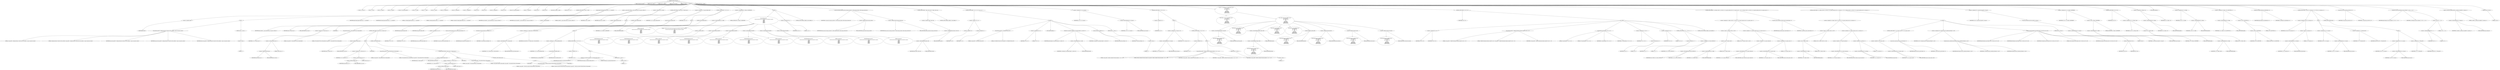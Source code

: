 digraph hostapd_notif_assoc {  
"1000122" [label = "(METHOD,hostapd_notif_assoc)" ]
"1000123" [label = "(PARAM,hostapd_data *hapd)" ]
"1000124" [label = "(PARAM,const u8 *addr)" ]
"1000125" [label = "(PARAM,const u8 *req_ies)" ]
"1000126" [label = "(PARAM,size_t req_ies_len)" ]
"1000127" [label = "(PARAM,int reassoc)" ]
"1000128" [label = "(BLOCK,,)" ]
"1000129" [label = "(LOCAL,v10: const u8 *)" ]
"1000130" [label = "(LOCAL,v11: size_t)" ]
"1000131" [label = "(LOCAL,v13: sta_info *)" ]
"1000132" [label = "(LOCAL,v14: sta_info *)" ]
"1000133" [label = "(LOCAL,v15: wpa_state_machine *)" ]
"1000134" [label = "(LOCAL,v16: __int64)" ]
"1000135" [label = "(LOCAL,v17: __int64)" ]
"1000136" [label = "(LOCAL,v18: __int64)" ]
"1000137" [label = "(LOCAL,v19: unsigned int)" ]
"1000138" [label = "(LOCAL,v20: unsigned int)" ]
"1000139" [label = "(LOCAL,v21: unsigned int)" ]
"1000140" [label = "(LOCAL,v22: int)" ]
"1000141" [label = "(LOCAL,v23: int)" ]
"1000142" [label = "(LOCAL,v24: unsigned int)" ]
"1000143" [label = "(LOCAL,v25: u32)" ]
"1000144" [label = "(LOCAL,v26: wpa_state_machine *)" ]
"1000145" [label = "(LOCAL,v27: wpa_event)" ]
"1000146" [label = "(LOCAL,v28: u8 *)" ]
"1000147" [label = "(LOCAL,v29: int)" ]
"1000148" [label = "(LOCAL,elems: ieee802_11_elems)" ]
"1000149" [label = "(LOCAL,eid: u8 [ 1112 ])" ]
"1000150" [label = "(CONTROL_STRUCTURE,if ( !addr ),if ( !addr ))" ]
"1000151" [label = "(<operator>.logicalNot,!addr)" ]
"1000152" [label = "(IDENTIFIER,addr,!addr)" ]
"1000153" [label = "(BLOCK,,)" ]
"1000154" [label = "(wpa_printf,wpa_printf(2, \"hostapd_notif_assoc: Skip event with no address\", req_ies, req_ies_len, reassoc))" ]
"1000155" [label = "(LITERAL,2,wpa_printf(2, \"hostapd_notif_assoc: Skip event with no address\", req_ies, req_ies_len, reassoc))" ]
"1000156" [label = "(LITERAL,\"hostapd_notif_assoc: Skip event with no address\",wpa_printf(2, \"hostapd_notif_assoc: Skip event with no address\", req_ies, req_ies_len, reassoc))" ]
"1000157" [label = "(IDENTIFIER,req_ies,wpa_printf(2, \"hostapd_notif_assoc: Skip event with no address\", req_ies, req_ies_len, reassoc))" ]
"1000158" [label = "(IDENTIFIER,req_ies_len,wpa_printf(2, \"hostapd_notif_assoc: Skip event with no address\", req_ies, req_ies_len, reassoc))" ]
"1000159" [label = "(IDENTIFIER,reassoc,wpa_printf(2, \"hostapd_notif_assoc: Skip event with no address\", req_ies, req_ies_len, reassoc))" ]
"1000160" [label = "(RETURN,return -1;,return -1;)" ]
"1000161" [label = "(<operator>.minus,-1)" ]
"1000162" [label = "(LITERAL,1,-1)" ]
"1000163" [label = "(hostapd_logger,hostapd_logger(hapd, addr, 1u, 2, \"associated\"))" ]
"1000164" [label = "(IDENTIFIER,hapd,hostapd_logger(hapd, addr, 1u, 2, \"associated\"))" ]
"1000165" [label = "(IDENTIFIER,addr,hostapd_logger(hapd, addr, 1u, 2, \"associated\"))" ]
"1000166" [label = "(LITERAL,1u,hostapd_logger(hapd, addr, 1u, 2, \"associated\"))" ]
"1000167" [label = "(LITERAL,2,hostapd_logger(hapd, addr, 1u, 2, \"associated\"))" ]
"1000168" [label = "(LITERAL,\"associated\",hostapd_logger(hapd, addr, 1u, 2, \"associated\"))" ]
"1000169" [label = "(ieee802_11_parse_elems,ieee802_11_parse_elems(req_ies, req_ies_len, &elems, 0))" ]
"1000170" [label = "(IDENTIFIER,req_ies,ieee802_11_parse_elems(req_ies, req_ies_len, &elems, 0))" ]
"1000171" [label = "(IDENTIFIER,req_ies_len,ieee802_11_parse_elems(req_ies, req_ies_len, &elems, 0))" ]
"1000172" [label = "(<operator>.addressOf,&elems)" ]
"1000173" [label = "(IDENTIFIER,elems,ieee802_11_parse_elems(req_ies, req_ies_len, &elems, 0))" ]
"1000174" [label = "(LITERAL,0,ieee802_11_parse_elems(req_ies, req_ies_len, &elems, 0))" ]
"1000175" [label = "(<operator>.assignment,v29 = reassoc)" ]
"1000176" [label = "(IDENTIFIER,v29,v29 = reassoc)" ]
"1000177" [label = "(IDENTIFIER,reassoc,v29 = reassoc)" ]
"1000178" [label = "(CONTROL_STRUCTURE,if ( elems.wps_ie ),if ( elems.wps_ie ))" ]
"1000179" [label = "(<operator>.fieldAccess,elems.wps_ie)" ]
"1000180" [label = "(IDENTIFIER,elems,if ( elems.wps_ie ))" ]
"1000181" [label = "(FIELD_IDENTIFIER,wps_ie,wps_ie)" ]
"1000182" [label = "(BLOCK,,)" ]
"1000183" [label = "(<operator>.assignment,v10 = elems.wps_ie - 2)" ]
"1000184" [label = "(IDENTIFIER,v10,v10 = elems.wps_ie - 2)" ]
"1000185" [label = "(<operator>.subtraction,elems.wps_ie - 2)" ]
"1000186" [label = "(<operator>.fieldAccess,elems.wps_ie)" ]
"1000187" [label = "(IDENTIFIER,elems,elems.wps_ie - 2)" ]
"1000188" [label = "(FIELD_IDENTIFIER,wps_ie,wps_ie)" ]
"1000189" [label = "(LITERAL,2,elems.wps_ie - 2)" ]
"1000190" [label = "(IDENTIFIER,L,)" ]
"1000191" [label = "(wpa_printf,wpa_printf(2, \"STA included WPS IE in (Re)AssocReq\"))" ]
"1000192" [label = "(LITERAL,2,wpa_printf(2, \"STA included WPS IE in (Re)AssocReq\"))" ]
"1000193" [label = "(LITERAL,\"STA included WPS IE in (Re)AssocReq\",wpa_printf(2, \"STA included WPS IE in (Re)AssocReq\"))" ]
"1000194" [label = "(CONTROL_STRUCTURE,else,else)" ]
"1000195" [label = "(CONTROL_STRUCTURE,if ( elems.rsn_ie ),if ( elems.rsn_ie ))" ]
"1000196" [label = "(<operator>.fieldAccess,elems.rsn_ie)" ]
"1000197" [label = "(IDENTIFIER,elems,if ( elems.rsn_ie ))" ]
"1000198" [label = "(FIELD_IDENTIFIER,rsn_ie,rsn_ie)" ]
"1000199" [label = "(BLOCK,,)" ]
"1000200" [label = "(<operator>.assignment,v10 = elems.rsn_ie - 2)" ]
"1000201" [label = "(IDENTIFIER,v10,v10 = elems.rsn_ie - 2)" ]
"1000202" [label = "(<operator>.subtraction,elems.rsn_ie - 2)" ]
"1000203" [label = "(<operator>.fieldAccess,elems.rsn_ie)" ]
"1000204" [label = "(IDENTIFIER,elems,elems.rsn_ie - 2)" ]
"1000205" [label = "(FIELD_IDENTIFIER,rsn_ie,rsn_ie)" ]
"1000206" [label = "(LITERAL,2,elems.rsn_ie - 2)" ]
"1000207" [label = "(IDENTIFIER,L,)" ]
"1000208" [label = "(wpa_printf,wpa_printf(2, \"STA included RSN IE in (Re)AssocReq\"))" ]
"1000209" [label = "(LITERAL,2,wpa_printf(2, \"STA included RSN IE in (Re)AssocReq\"))" ]
"1000210" [label = "(LITERAL,\"STA included RSN IE in (Re)AssocReq\",wpa_printf(2, \"STA included RSN IE in (Re)AssocReq\"))" ]
"1000211" [label = "(CONTROL_STRUCTURE,else,else)" ]
"1000212" [label = "(CONTROL_STRUCTURE,if ( elems.wpa_ie ),if ( elems.wpa_ie ))" ]
"1000213" [label = "(<operator>.fieldAccess,elems.wpa_ie)" ]
"1000214" [label = "(IDENTIFIER,elems,if ( elems.wpa_ie ))" ]
"1000215" [label = "(FIELD_IDENTIFIER,wpa_ie,wpa_ie)" ]
"1000216" [label = "(BLOCK,,)" ]
"1000217" [label = "(<operator>.assignment,v10 = elems.wpa_ie - 2)" ]
"1000218" [label = "(IDENTIFIER,v10,v10 = elems.wpa_ie - 2)" ]
"1000219" [label = "(<operator>.subtraction,elems.wpa_ie - 2)" ]
"1000220" [label = "(<operator>.fieldAccess,elems.wpa_ie)" ]
"1000221" [label = "(IDENTIFIER,elems,elems.wpa_ie - 2)" ]
"1000222" [label = "(FIELD_IDENTIFIER,wpa_ie,wpa_ie)" ]
"1000223" [label = "(LITERAL,2,elems.wpa_ie - 2)" ]
"1000224" [label = "(IDENTIFIER,L,)" ]
"1000225" [label = "(wpa_printf,wpa_printf(2, \"STA included WPA IE in (Re)AssocReq\"))" ]
"1000226" [label = "(LITERAL,2,wpa_printf(2, \"STA included WPA IE in (Re)AssocReq\"))" ]
"1000227" [label = "(LITERAL,\"STA included WPA IE in (Re)AssocReq\",wpa_printf(2, \"STA included WPA IE in (Re)AssocReq\"))" ]
"1000228" [label = "(CONTROL_STRUCTURE,else,else)" ]
"1000229" [label = "(BLOCK,,)" ]
"1000230" [label = "(IDENTIFIER,L,)" ]
"1000231" [label = "(wpa_printf,wpa_printf(2, \"STA did not include WPS/RSN/WPA IE in (Re)AssocReq\"))" ]
"1000232" [label = "(LITERAL,2,wpa_printf(2, \"STA did not include WPS/RSN/WPA IE in (Re)AssocReq\"))" ]
"1000233" [label = "(LITERAL,\"STA did not include WPS/RSN/WPA IE in (Re)AssocReq\",wpa_printf(2, \"STA did not include WPS/RSN/WPA IE in (Re)AssocReq\"))" ]
"1000234" [label = "(IDENTIFIER,L,)" ]
"1000235" [label = "(<operator>.assignment,v13 = ap_get_sta(hapd, addr))" ]
"1000236" [label = "(IDENTIFIER,v13,v13 = ap_get_sta(hapd, addr))" ]
"1000237" [label = "(ap_get_sta,ap_get_sta(hapd, addr))" ]
"1000238" [label = "(IDENTIFIER,hapd,ap_get_sta(hapd, addr))" ]
"1000239" [label = "(IDENTIFIER,addr,ap_get_sta(hapd, addr))" ]
"1000240" [label = "(CONTROL_STRUCTURE,if ( v13 ),if ( v13 ))" ]
"1000241" [label = "(IDENTIFIER,v13,if ( v13 ))" ]
"1000242" [label = "(BLOCK,,)" ]
"1000243" [label = "(<operator>.assignment,v14 = v13)" ]
"1000244" [label = "(IDENTIFIER,v14,v14 = v13)" ]
"1000245" [label = "(IDENTIFIER,v13,v14 = v13)" ]
"1000246" [label = "(ap_sta_no_session_timeout,ap_sta_no_session_timeout(hapd, v13))" ]
"1000247" [label = "(IDENTIFIER,hapd,ap_sta_no_session_timeout(hapd, v13))" ]
"1000248" [label = "(IDENTIFIER,v13,ap_sta_no_session_timeout(hapd, v13))" ]
"1000249" [label = "(accounting_sta_stop,accounting_sta_stop(hapd, v14))" ]
"1000250" [label = "(IDENTIFIER,hapd,accounting_sta_stop(hapd, v14))" ]
"1000251" [label = "(IDENTIFIER,v14,accounting_sta_stop(hapd, v14))" ]
"1000252" [label = "(<operator>.assignment,v14->timeout_next = STA_NULLFUNC)" ]
"1000253" [label = "(<operator>.indirectFieldAccess,v14->timeout_next)" ]
"1000254" [label = "(IDENTIFIER,v14,v14->timeout_next = STA_NULLFUNC)" ]
"1000255" [label = "(FIELD_IDENTIFIER,timeout_next,timeout_next)" ]
"1000256" [label = "(IDENTIFIER,STA_NULLFUNC,v14->timeout_next = STA_NULLFUNC)" ]
"1000257" [label = "(CONTROL_STRUCTURE,else,else)" ]
"1000258" [label = "(BLOCK,,)" ]
"1000259" [label = "(<operator>.assignment,v14 = ap_sta_add(hapd, addr))" ]
"1000260" [label = "(IDENTIFIER,v14,v14 = ap_sta_add(hapd, addr))" ]
"1000261" [label = "(ap_sta_add,ap_sta_add(hapd, addr))" ]
"1000262" [label = "(IDENTIFIER,hapd,ap_sta_add(hapd, addr))" ]
"1000263" [label = "(IDENTIFIER,addr,ap_sta_add(hapd, addr))" ]
"1000264" [label = "(CONTROL_STRUCTURE,if ( !v14 ),if ( !v14 ))" ]
"1000265" [label = "(<operator>.logicalNot,!v14)" ]
"1000266" [label = "(IDENTIFIER,v14,!v14)" ]
"1000267" [label = "(BLOCK,,)" ]
"1000268" [label = "(hostapd_drv_sta_disassoc,hostapd_drv_sta_disassoc(hapd, addr, 5))" ]
"1000269" [label = "(IDENTIFIER,hapd,hostapd_drv_sta_disassoc(hapd, addr, 5))" ]
"1000270" [label = "(IDENTIFIER,addr,hostapd_drv_sta_disassoc(hapd, addr, 5))" ]
"1000271" [label = "(LITERAL,5,hostapd_drv_sta_disassoc(hapd, addr, 5))" ]
"1000272" [label = "(RETURN,return -1;,return -1;)" ]
"1000273" [label = "(<operator>.minus,-1)" ]
"1000274" [label = "(LITERAL,1,-1)" ]
"1000275" [label = "(<operators>.assignmentAnd,v14->flags &= 0xFFFECFFF)" ]
"1000276" [label = "(<operator>.indirectFieldAccess,v14->flags)" ]
"1000277" [label = "(IDENTIFIER,v14,v14->flags &= 0xFFFECFFF)" ]
"1000278" [label = "(FIELD_IDENTIFIER,flags,flags)" ]
"1000279" [label = "(LITERAL,0xFFFECFFF,v14->flags &= 0xFFFECFFF)" ]
"1000280" [label = "(BLOCK,,)" ]
"1000281" [label = "(wpa_printf,wpa_printf(\n      3,\n      \"STA %02x:%02x:%02x:%02x:%02x:%02x not allowed to connect\",\n      *addr,\n      addr[1],\n      addr[2],\n      addr[3],\n      addr[4],\n      addr[5]))" ]
"1000282" [label = "(LITERAL,3,wpa_printf(\n      3,\n      \"STA %02x:%02x:%02x:%02x:%02x:%02x not allowed to connect\",\n      *addr,\n      addr[1],\n      addr[2],\n      addr[3],\n      addr[4],\n      addr[5]))" ]
"1000283" [label = "(LITERAL,\"STA %02x:%02x:%02x:%02x:%02x:%02x not allowed to connect\",wpa_printf(\n      3,\n      \"STA %02x:%02x:%02x:%02x:%02x:%02x not allowed to connect\",\n      *addr,\n      addr[1],\n      addr[2],\n      addr[3],\n      addr[4],\n      addr[5]))" ]
"1000284" [label = "(<operator>.indirection,*addr)" ]
"1000285" [label = "(IDENTIFIER,addr,wpa_printf(\n      3,\n      \"STA %02x:%02x:%02x:%02x:%02x:%02x not allowed to connect\",\n      *addr,\n      addr[1],\n      addr[2],\n      addr[3],\n      addr[4],\n      addr[5]))" ]
"1000286" [label = "(<operator>.indirectIndexAccess,addr[1])" ]
"1000287" [label = "(IDENTIFIER,addr,wpa_printf(\n      3,\n      \"STA %02x:%02x:%02x:%02x:%02x:%02x not allowed to connect\",\n      *addr,\n      addr[1],\n      addr[2],\n      addr[3],\n      addr[4],\n      addr[5]))" ]
"1000288" [label = "(LITERAL,1,wpa_printf(\n      3,\n      \"STA %02x:%02x:%02x:%02x:%02x:%02x not allowed to connect\",\n      *addr,\n      addr[1],\n      addr[2],\n      addr[3],\n      addr[4],\n      addr[5]))" ]
"1000289" [label = "(<operator>.indirectIndexAccess,addr[2])" ]
"1000290" [label = "(IDENTIFIER,addr,wpa_printf(\n      3,\n      \"STA %02x:%02x:%02x:%02x:%02x:%02x not allowed to connect\",\n      *addr,\n      addr[1],\n      addr[2],\n      addr[3],\n      addr[4],\n      addr[5]))" ]
"1000291" [label = "(LITERAL,2,wpa_printf(\n      3,\n      \"STA %02x:%02x:%02x:%02x:%02x:%02x not allowed to connect\",\n      *addr,\n      addr[1],\n      addr[2],\n      addr[3],\n      addr[4],\n      addr[5]))" ]
"1000292" [label = "(<operator>.indirectIndexAccess,addr[3])" ]
"1000293" [label = "(IDENTIFIER,addr,wpa_printf(\n      3,\n      \"STA %02x:%02x:%02x:%02x:%02x:%02x not allowed to connect\",\n      *addr,\n      addr[1],\n      addr[2],\n      addr[3],\n      addr[4],\n      addr[5]))" ]
"1000294" [label = "(LITERAL,3,wpa_printf(\n      3,\n      \"STA %02x:%02x:%02x:%02x:%02x:%02x not allowed to connect\",\n      *addr,\n      addr[1],\n      addr[2],\n      addr[3],\n      addr[4],\n      addr[5]))" ]
"1000295" [label = "(<operator>.indirectIndexAccess,addr[4])" ]
"1000296" [label = "(IDENTIFIER,addr,wpa_printf(\n      3,\n      \"STA %02x:%02x:%02x:%02x:%02x:%02x not allowed to connect\",\n      *addr,\n      addr[1],\n      addr[2],\n      addr[3],\n      addr[4],\n      addr[5]))" ]
"1000297" [label = "(LITERAL,4,wpa_printf(\n      3,\n      \"STA %02x:%02x:%02x:%02x:%02x:%02x not allowed to connect\",\n      *addr,\n      addr[1],\n      addr[2],\n      addr[3],\n      addr[4],\n      addr[5]))" ]
"1000298" [label = "(<operator>.indirectIndexAccess,addr[5])" ]
"1000299" [label = "(IDENTIFIER,addr,wpa_printf(\n      3,\n      \"STA %02x:%02x:%02x:%02x:%02x:%02x not allowed to connect\",\n      *addr,\n      addr[1],\n      addr[2],\n      addr[3],\n      addr[4],\n      addr[5]))" ]
"1000300" [label = "(LITERAL,5,wpa_printf(\n      3,\n      \"STA %02x:%02x:%02x:%02x:%02x:%02x not allowed to connect\",\n      *addr,\n      addr[1],\n      addr[2],\n      addr[3],\n      addr[4],\n      addr[5]))" ]
"1000301" [label = "(<operator>.assignment,v22 = 1)" ]
"1000302" [label = "(IDENTIFIER,v22,v22 = 1)" ]
"1000303" [label = "(LITERAL,1,v22 = 1)" ]
"1000304" [label = "(CONTROL_STRUCTURE,goto LABEL_25;,goto LABEL_25;)" ]
"1000305" [label = "(ap_copy_sta_supp_op_classes,ap_copy_sta_supp_op_classes(v14, elems.supp_op_classes, elems.supp_op_classes_len))" ]
"1000306" [label = "(IDENTIFIER,v14,ap_copy_sta_supp_op_classes(v14, elems.supp_op_classes, elems.supp_op_classes_len))" ]
"1000307" [label = "(<operator>.fieldAccess,elems.supp_op_classes)" ]
"1000308" [label = "(IDENTIFIER,elems,ap_copy_sta_supp_op_classes(v14, elems.supp_op_classes, elems.supp_op_classes_len))" ]
"1000309" [label = "(FIELD_IDENTIFIER,supp_op_classes,supp_op_classes)" ]
"1000310" [label = "(<operator>.fieldAccess,elems.supp_op_classes_len)" ]
"1000311" [label = "(IDENTIFIER,elems,ap_copy_sta_supp_op_classes(v14, elems.supp_op_classes, elems.supp_op_classes_len))" ]
"1000312" [label = "(FIELD_IDENTIFIER,supp_op_classes_len,supp_op_classes_len)" ]
"1000313" [label = "(CONTROL_STRUCTURE,if ( !hapd->conf->wpa ),if ( !hapd->conf->wpa ))" ]
"1000314" [label = "(<operator>.logicalNot,!hapd->conf->wpa)" ]
"1000315" [label = "(<operator>.indirectFieldAccess,hapd->conf->wpa)" ]
"1000316" [label = "(<operator>.indirectFieldAccess,hapd->conf)" ]
"1000317" [label = "(IDENTIFIER,hapd,!hapd->conf->wpa)" ]
"1000318" [label = "(FIELD_IDENTIFIER,conf,conf)" ]
"1000319" [label = "(FIELD_IDENTIFIER,wpa,wpa)" ]
"1000320" [label = "(CONTROL_STRUCTURE,goto LABEL_37;,goto LABEL_37;)" ]
"1000321" [label = "(CONTROL_STRUCTURE,if ( !v10 || !v11 ),if ( !v10 || !v11 ))" ]
"1000322" [label = "(<operator>.logicalOr,!v10 || !v11)" ]
"1000323" [label = "(<operator>.logicalNot,!v10)" ]
"1000324" [label = "(IDENTIFIER,v10,!v10)" ]
"1000325" [label = "(<operator>.logicalNot,!v11)" ]
"1000326" [label = "(IDENTIFIER,v11,!v11)" ]
"1000327" [label = "(BLOCK,,)" ]
"1000328" [label = "(wpa_printf,wpa_printf(2, \"No WPA/RSN IE from STA\"))" ]
"1000329" [label = "(LITERAL,2,wpa_printf(2, \"No WPA/RSN IE from STA\"))" ]
"1000330" [label = "(LITERAL,\"No WPA/RSN IE from STA\",wpa_printf(2, \"No WPA/RSN IE from STA\"))" ]
"1000331" [label = "(<operator>.assignment,v22 = 13)" ]
"1000332" [label = "(IDENTIFIER,v22,v22 = 13)" ]
"1000333" [label = "(LITERAL,13,v22 = 13)" ]
"1000334" [label = "(JUMP_TARGET,LABEL_25)" ]
"1000335" [label = "(hostapd_drv_sta_disassoc,hostapd_drv_sta_disassoc(hapd, v14->addr, v22))" ]
"1000336" [label = "(IDENTIFIER,hapd,hostapd_drv_sta_disassoc(hapd, v14->addr, v22))" ]
"1000337" [label = "(<operator>.indirectFieldAccess,v14->addr)" ]
"1000338" [label = "(IDENTIFIER,v14,hostapd_drv_sta_disassoc(hapd, v14->addr, v22))" ]
"1000339" [label = "(FIELD_IDENTIFIER,addr,addr)" ]
"1000340" [label = "(IDENTIFIER,v22,hostapd_drv_sta_disassoc(hapd, v14->addr, v22))" ]
"1000341" [label = "(ap_free_sta,ap_free_sta(hapd, v14))" ]
"1000342" [label = "(IDENTIFIER,hapd,ap_free_sta(hapd, v14))" ]
"1000343" [label = "(IDENTIFIER,v14,ap_free_sta(hapd, v14))" ]
"1000344" [label = "(RETURN,return -1;,return -1;)" ]
"1000345" [label = "(<operator>.minus,-1)" ]
"1000346" [label = "(LITERAL,1,-1)" ]
"1000347" [label = "(<operator>.assignment,v15 = v14->wpa_sm)" ]
"1000348" [label = "(IDENTIFIER,v15,v15 = v14->wpa_sm)" ]
"1000349" [label = "(<operator>.indirectFieldAccess,v14->wpa_sm)" ]
"1000350" [label = "(IDENTIFIER,v14,v15 = v14->wpa_sm)" ]
"1000351" [label = "(FIELD_IDENTIFIER,wpa_sm,wpa_sm)" ]
"1000352" [label = "(CONTROL_STRUCTURE,if ( !v15 ),if ( !v15 ))" ]
"1000353" [label = "(<operator>.logicalNot,!v15)" ]
"1000354" [label = "(IDENTIFIER,v15,!v15)" ]
"1000355" [label = "(BLOCK,,)" ]
"1000356" [label = "(<operator>.assignment,v14->wpa_sm = v15)" ]
"1000357" [label = "(<operator>.indirectFieldAccess,v14->wpa_sm)" ]
"1000358" [label = "(IDENTIFIER,v14,v14->wpa_sm = v15)" ]
"1000359" [label = "(FIELD_IDENTIFIER,wpa_sm,wpa_sm)" ]
"1000360" [label = "(IDENTIFIER,v15,v14->wpa_sm = v15)" ]
"1000361" [label = "(CONTROL_STRUCTURE,if ( !v15 ),if ( !v15 ))" ]
"1000362" [label = "(<operator>.logicalNot,!v15)" ]
"1000363" [label = "(IDENTIFIER,v15,!v15)" ]
"1000364" [label = "(BLOCK,,)" ]
"1000365" [label = "(wpa_printf,wpa_printf(5, \"Failed to initialize WPA state machine\", v16, v17, v18))" ]
"1000366" [label = "(LITERAL,5,wpa_printf(5, \"Failed to initialize WPA state machine\", v16, v17, v18))" ]
"1000367" [label = "(LITERAL,\"Failed to initialize WPA state machine\",wpa_printf(5, \"Failed to initialize WPA state machine\", v16, v17, v18))" ]
"1000368" [label = "(IDENTIFIER,v16,wpa_printf(5, \"Failed to initialize WPA state machine\", v16, v17, v18))" ]
"1000369" [label = "(IDENTIFIER,v17,wpa_printf(5, \"Failed to initialize WPA state machine\", v16, v17, v18))" ]
"1000370" [label = "(IDENTIFIER,v18,wpa_printf(5, \"Failed to initialize WPA state machine\", v16, v17, v18))" ]
"1000371" [label = "(RETURN,return -1;,return -1;)" ]
"1000372" [label = "(<operator>.minus,-1)" ]
"1000373" [label = "(LITERAL,1,-1)" ]
"1000374" [label = "(<operator>.assignment,v19 = wpa_validate_wpa_ie(\n          hapd->wpa_auth,\n          v15,\n          hapd->iface->freq,\n          v10,\n          v11,\n          elems.mdie,\n          elems.mdie_len,\n          elems.owe_dh,\n          elems.owe_dh_len))" ]
"1000375" [label = "(IDENTIFIER,v19,v19 = wpa_validate_wpa_ie(\n          hapd->wpa_auth,\n          v15,\n          hapd->iface->freq,\n          v10,\n          v11,\n          elems.mdie,\n          elems.mdie_len,\n          elems.owe_dh,\n          elems.owe_dh_len))" ]
"1000376" [label = "(wpa_validate_wpa_ie,wpa_validate_wpa_ie(\n          hapd->wpa_auth,\n          v15,\n          hapd->iface->freq,\n          v10,\n          v11,\n          elems.mdie,\n          elems.mdie_len,\n          elems.owe_dh,\n          elems.owe_dh_len))" ]
"1000377" [label = "(<operator>.indirectFieldAccess,hapd->wpa_auth)" ]
"1000378" [label = "(IDENTIFIER,hapd,wpa_validate_wpa_ie(\n          hapd->wpa_auth,\n          v15,\n          hapd->iface->freq,\n          v10,\n          v11,\n          elems.mdie,\n          elems.mdie_len,\n          elems.owe_dh,\n          elems.owe_dh_len))" ]
"1000379" [label = "(FIELD_IDENTIFIER,wpa_auth,wpa_auth)" ]
"1000380" [label = "(IDENTIFIER,v15,wpa_validate_wpa_ie(\n          hapd->wpa_auth,\n          v15,\n          hapd->iface->freq,\n          v10,\n          v11,\n          elems.mdie,\n          elems.mdie_len,\n          elems.owe_dh,\n          elems.owe_dh_len))" ]
"1000381" [label = "(<operator>.indirectFieldAccess,hapd->iface->freq)" ]
"1000382" [label = "(<operator>.indirectFieldAccess,hapd->iface)" ]
"1000383" [label = "(IDENTIFIER,hapd,wpa_validate_wpa_ie(\n          hapd->wpa_auth,\n          v15,\n          hapd->iface->freq,\n          v10,\n          v11,\n          elems.mdie,\n          elems.mdie_len,\n          elems.owe_dh,\n          elems.owe_dh_len))" ]
"1000384" [label = "(FIELD_IDENTIFIER,iface,iface)" ]
"1000385" [label = "(FIELD_IDENTIFIER,freq,freq)" ]
"1000386" [label = "(IDENTIFIER,v10,wpa_validate_wpa_ie(\n          hapd->wpa_auth,\n          v15,\n          hapd->iface->freq,\n          v10,\n          v11,\n          elems.mdie,\n          elems.mdie_len,\n          elems.owe_dh,\n          elems.owe_dh_len))" ]
"1000387" [label = "(IDENTIFIER,v11,wpa_validate_wpa_ie(\n          hapd->wpa_auth,\n          v15,\n          hapd->iface->freq,\n          v10,\n          v11,\n          elems.mdie,\n          elems.mdie_len,\n          elems.owe_dh,\n          elems.owe_dh_len))" ]
"1000388" [label = "(<operator>.fieldAccess,elems.mdie)" ]
"1000389" [label = "(IDENTIFIER,elems,wpa_validate_wpa_ie(\n          hapd->wpa_auth,\n          v15,\n          hapd->iface->freq,\n          v10,\n          v11,\n          elems.mdie,\n          elems.mdie_len,\n          elems.owe_dh,\n          elems.owe_dh_len))" ]
"1000390" [label = "(FIELD_IDENTIFIER,mdie,mdie)" ]
"1000391" [label = "(<operator>.fieldAccess,elems.mdie_len)" ]
"1000392" [label = "(IDENTIFIER,elems,wpa_validate_wpa_ie(\n          hapd->wpa_auth,\n          v15,\n          hapd->iface->freq,\n          v10,\n          v11,\n          elems.mdie,\n          elems.mdie_len,\n          elems.owe_dh,\n          elems.owe_dh_len))" ]
"1000393" [label = "(FIELD_IDENTIFIER,mdie_len,mdie_len)" ]
"1000394" [label = "(<operator>.fieldAccess,elems.owe_dh)" ]
"1000395" [label = "(IDENTIFIER,elems,wpa_validate_wpa_ie(\n          hapd->wpa_auth,\n          v15,\n          hapd->iface->freq,\n          v10,\n          v11,\n          elems.mdie,\n          elems.mdie_len,\n          elems.owe_dh,\n          elems.owe_dh_len))" ]
"1000396" [label = "(FIELD_IDENTIFIER,owe_dh,owe_dh)" ]
"1000397" [label = "(<operator>.fieldAccess,elems.owe_dh_len)" ]
"1000398" [label = "(IDENTIFIER,elems,wpa_validate_wpa_ie(\n          hapd->wpa_auth,\n          v15,\n          hapd->iface->freq,\n          v10,\n          v11,\n          elems.mdie,\n          elems.mdie_len,\n          elems.owe_dh,\n          elems.owe_dh_len))" ]
"1000399" [label = "(FIELD_IDENTIFIER,owe_dh_len,owe_dh_len)" ]
"1000400" [label = "(CONTROL_STRUCTURE,if ( v19 ),if ( v19 ))" ]
"1000401" [label = "(IDENTIFIER,v19,if ( v19 ))" ]
"1000402" [label = "(BLOCK,,)" ]
"1000403" [label = "(<operator>.assignment,v20 = v19)" ]
"1000404" [label = "(IDENTIFIER,v20,v20 = v19)" ]
"1000405" [label = "(IDENTIFIER,v19,v20 = v19)" ]
"1000406" [label = "(wpa_printf,wpa_printf(2, \"WPA/RSN information element rejected? (res %u)\", v19))" ]
"1000407" [label = "(LITERAL,2,wpa_printf(2, \"WPA/RSN information element rejected? (res %u)\", v19))" ]
"1000408" [label = "(LITERAL,\"WPA/RSN information element rejected? (res %u)\",wpa_printf(2, \"WPA/RSN information element rejected? (res %u)\", v19))" ]
"1000409" [label = "(IDENTIFIER,v19,wpa_printf(2, \"WPA/RSN information element rejected? (res %u)\", v19))" ]
"1000410" [label = "(wpa_hexdump,wpa_hexdump(2, \"IE\", v10, v11))" ]
"1000411" [label = "(LITERAL,2,wpa_hexdump(2, \"IE\", v10, v11))" ]
"1000412" [label = "(LITERAL,\"IE\",wpa_hexdump(2, \"IE\", v10, v11))" ]
"1000413" [label = "(IDENTIFIER,v10,wpa_hexdump(2, \"IE\", v10, v11))" ]
"1000414" [label = "(IDENTIFIER,v11,wpa_hexdump(2, \"IE\", v10, v11))" ]
"1000415" [label = "(<operator>.assignment,v21 = v20 - 2)" ]
"1000416" [label = "(IDENTIFIER,v21,v21 = v20 - 2)" ]
"1000417" [label = "(<operator>.subtraction,v20 - 2)" ]
"1000418" [label = "(IDENTIFIER,v20,v20 - 2)" ]
"1000419" [label = "(LITERAL,2,v20 - 2)" ]
"1000420" [label = "(<operator>.assignment,v22 = 13)" ]
"1000421" [label = "(IDENTIFIER,v22,v22 = 13)" ]
"1000422" [label = "(LITERAL,13,v22 = 13)" ]
"1000423" [label = "(CONTROL_STRUCTURE,if ( v21 < 7 ),if ( v21 < 7 ))" ]
"1000424" [label = "(<operator>.lessThan,v21 < 7)" ]
"1000425" [label = "(IDENTIFIER,v21,v21 < 7)" ]
"1000426" [label = "(LITERAL,7,v21 < 7)" ]
"1000427" [label = "(<operator>.assignment,v22 = dword_47F5D0[v21])" ]
"1000428" [label = "(IDENTIFIER,v22,v22 = dword_47F5D0[v21])" ]
"1000429" [label = "(<operator>.indirectIndexAccess,dword_47F5D0[v21])" ]
"1000430" [label = "(IDENTIFIER,dword_47F5D0,v22 = dword_47F5D0[v21])" ]
"1000431" [label = "(IDENTIFIER,v21,v22 = dword_47F5D0[v21])" ]
"1000432" [label = "(CONTROL_STRUCTURE,goto LABEL_25;,goto LABEL_25;)" ]
"1000433" [label = "(CONTROL_STRUCTURE,if ( (v14->flags & 0x402) == 1026 && !v14->sa_query_timed_out && v14->sa_query_count > 0 ),if ( (v14->flags & 0x402) == 1026 && !v14->sa_query_timed_out && v14->sa_query_count > 0 ))" ]
"1000434" [label = "(<operator>.logicalAnd,(v14->flags & 0x402) == 1026 && !v14->sa_query_timed_out && v14->sa_query_count > 0)" ]
"1000435" [label = "(<operator>.equals,(v14->flags & 0x402) == 1026)" ]
"1000436" [label = "(<operator>.and,v14->flags & 0x402)" ]
"1000437" [label = "(<operator>.indirectFieldAccess,v14->flags)" ]
"1000438" [label = "(IDENTIFIER,v14,v14->flags & 0x402)" ]
"1000439" [label = "(FIELD_IDENTIFIER,flags,flags)" ]
"1000440" [label = "(LITERAL,0x402,v14->flags & 0x402)" ]
"1000441" [label = "(LITERAL,1026,(v14->flags & 0x402) == 1026)" ]
"1000442" [label = "(<operator>.logicalAnd,!v14->sa_query_timed_out && v14->sa_query_count > 0)" ]
"1000443" [label = "(<operator>.logicalNot,!v14->sa_query_timed_out)" ]
"1000444" [label = "(<operator>.indirectFieldAccess,v14->sa_query_timed_out)" ]
"1000445" [label = "(IDENTIFIER,v14,!v14->sa_query_timed_out)" ]
"1000446" [label = "(FIELD_IDENTIFIER,sa_query_timed_out,sa_query_timed_out)" ]
"1000447" [label = "(<operator>.greaterThan,v14->sa_query_count > 0)" ]
"1000448" [label = "(<operator>.indirectFieldAccess,v14->sa_query_count)" ]
"1000449" [label = "(IDENTIFIER,v14,v14->sa_query_count > 0)" ]
"1000450" [label = "(FIELD_IDENTIFIER,sa_query_count,sa_query_count)" ]
"1000451" [label = "(LITERAL,0,v14->sa_query_count > 0)" ]
"1000452" [label = "(ap_check_sa_query_timeout,ap_check_sa_query_timeout(hapd, v14))" ]
"1000453" [label = "(IDENTIFIER,hapd,ap_check_sa_query_timeout(hapd, v14))" ]
"1000454" [label = "(IDENTIFIER,v14,ap_check_sa_query_timeout(hapd, v14))" ]
"1000455" [label = "(CONTROL_STRUCTURE,if ( (v14->flags & 0x402) == 1026 && !v14->sa_query_timed_out && v14->auth_alg != 2 ),if ( (v14->flags & 0x402) == 1026 && !v14->sa_query_timed_out && v14->auth_alg != 2 ))" ]
"1000456" [label = "(<operator>.logicalAnd,(v14->flags & 0x402) == 1026 && !v14->sa_query_timed_out && v14->auth_alg != 2)" ]
"1000457" [label = "(<operator>.equals,(v14->flags & 0x402) == 1026)" ]
"1000458" [label = "(<operator>.and,v14->flags & 0x402)" ]
"1000459" [label = "(<operator>.indirectFieldAccess,v14->flags)" ]
"1000460" [label = "(IDENTIFIER,v14,v14->flags & 0x402)" ]
"1000461" [label = "(FIELD_IDENTIFIER,flags,flags)" ]
"1000462" [label = "(LITERAL,0x402,v14->flags & 0x402)" ]
"1000463" [label = "(LITERAL,1026,(v14->flags & 0x402) == 1026)" ]
"1000464" [label = "(<operator>.logicalAnd,!v14->sa_query_timed_out && v14->auth_alg != 2)" ]
"1000465" [label = "(<operator>.logicalNot,!v14->sa_query_timed_out)" ]
"1000466" [label = "(<operator>.indirectFieldAccess,v14->sa_query_timed_out)" ]
"1000467" [label = "(IDENTIFIER,v14,!v14->sa_query_timed_out)" ]
"1000468" [label = "(FIELD_IDENTIFIER,sa_query_timed_out,sa_query_timed_out)" ]
"1000469" [label = "(<operator>.notEquals,v14->auth_alg != 2)" ]
"1000470" [label = "(<operator>.indirectFieldAccess,v14->auth_alg)" ]
"1000471" [label = "(IDENTIFIER,v14,v14->auth_alg != 2)" ]
"1000472" [label = "(FIELD_IDENTIFIER,auth_alg,auth_alg)" ]
"1000473" [label = "(LITERAL,2,v14->auth_alg != 2)" ]
"1000474" [label = "(BLOCK,,)" ]
"1000475" [label = "(CONTROL_STRUCTURE,if ( !v14->sa_query_count ),if ( !v14->sa_query_count ))" ]
"1000476" [label = "(<operator>.logicalNot,!v14->sa_query_count)" ]
"1000477" [label = "(<operator>.indirectFieldAccess,v14->sa_query_count)" ]
"1000478" [label = "(IDENTIFIER,v14,!v14->sa_query_count)" ]
"1000479" [label = "(FIELD_IDENTIFIER,sa_query_count,sa_query_count)" ]
"1000480" [label = "(ap_sta_start_sa_query,ap_sta_start_sa_query(hapd, v14))" ]
"1000481" [label = "(IDENTIFIER,hapd,ap_sta_start_sa_query(hapd, v14))" ]
"1000482" [label = "(IDENTIFIER,v14,ap_sta_start_sa_query(hapd, v14))" ]
"1000483" [label = "(<operator>.assignment,v28 = hostapd_eid_assoc_comeback_time(hapd, v14, eid))" ]
"1000484" [label = "(IDENTIFIER,v28,v28 = hostapd_eid_assoc_comeback_time(hapd, v14, eid))" ]
"1000485" [label = "(hostapd_eid_assoc_comeback_time,hostapd_eid_assoc_comeback_time(hapd, v14, eid))" ]
"1000486" [label = "(IDENTIFIER,hapd,hostapd_eid_assoc_comeback_time(hapd, v14, eid))" ]
"1000487" [label = "(IDENTIFIER,v14,hostapd_eid_assoc_comeback_time(hapd, v14, eid))" ]
"1000488" [label = "(IDENTIFIER,eid,hostapd_eid_assoc_comeback_time(hapd, v14, eid))" ]
"1000489" [label = "(hostapd_sta_assoc,hostapd_sta_assoc(hapd, addr, v29, 0x1Eu, eid, v28 - eid))" ]
"1000490" [label = "(IDENTIFIER,hapd,hostapd_sta_assoc(hapd, addr, v29, 0x1Eu, eid, v28 - eid))" ]
"1000491" [label = "(IDENTIFIER,addr,hostapd_sta_assoc(hapd, addr, v29, 0x1Eu, eid, v28 - eid))" ]
"1000492" [label = "(IDENTIFIER,v29,hostapd_sta_assoc(hapd, addr, v29, 0x1Eu, eid, v28 - eid))" ]
"1000493" [label = "(LITERAL,0x1Eu,hostapd_sta_assoc(hapd, addr, v29, 0x1Eu, eid, v28 - eid))" ]
"1000494" [label = "(IDENTIFIER,eid,hostapd_sta_assoc(hapd, addr, v29, 0x1Eu, eid, v28 - eid))" ]
"1000495" [label = "(<operator>.subtraction,v28 - eid)" ]
"1000496" [label = "(IDENTIFIER,v28,v28 - eid)" ]
"1000497" [label = "(IDENTIFIER,eid,v28 - eid)" ]
"1000498" [label = "(RETURN,return 0;,return 0;)" ]
"1000499" [label = "(LITERAL,0,return 0;)" ]
"1000500" [label = "(<operator>.assignment,v23 = wpa_auth_uses_mfp(v14->wpa_sm))" ]
"1000501" [label = "(IDENTIFIER,v23,v23 = wpa_auth_uses_mfp(v14->wpa_sm))" ]
"1000502" [label = "(wpa_auth_uses_mfp,wpa_auth_uses_mfp(v14->wpa_sm))" ]
"1000503" [label = "(<operator>.indirectFieldAccess,v14->wpa_sm)" ]
"1000504" [label = "(IDENTIFIER,v14,wpa_auth_uses_mfp(v14->wpa_sm))" ]
"1000505" [label = "(FIELD_IDENTIFIER,wpa_sm,wpa_sm)" ]
"1000506" [label = "(<operator>.assignment,v24 = v14->flags & 0xFFFFFBFF)" ]
"1000507" [label = "(IDENTIFIER,v24,v24 = v14->flags & 0xFFFFFBFF)" ]
"1000508" [label = "(<operator>.and,v14->flags & 0xFFFFFBFF)" ]
"1000509" [label = "(<operator>.indirectFieldAccess,v14->flags)" ]
"1000510" [label = "(IDENTIFIER,v14,v14->flags & 0xFFFFFBFF)" ]
"1000511" [label = "(FIELD_IDENTIFIER,flags,flags)" ]
"1000512" [label = "(LITERAL,0xFFFFFBFF,v14->flags & 0xFFFFFBFF)" ]
"1000513" [label = "(CONTROL_STRUCTURE,if ( v23 ),if ( v23 ))" ]
"1000514" [label = "(IDENTIFIER,v23,if ( v23 ))" ]
"1000515" [label = "(<operator>.assignment,v24 = v14->flags | 0x400)" ]
"1000516" [label = "(IDENTIFIER,v24,v24 = v14->flags | 0x400)" ]
"1000517" [label = "(<operator>.or,v14->flags | 0x400)" ]
"1000518" [label = "(<operator>.indirectFieldAccess,v14->flags)" ]
"1000519" [label = "(IDENTIFIER,v14,v14->flags | 0x400)" ]
"1000520" [label = "(FIELD_IDENTIFIER,flags,flags)" ]
"1000521" [label = "(LITERAL,0x400,v14->flags | 0x400)" ]
"1000522" [label = "(<operator>.assignment,v14->flags = v24)" ]
"1000523" [label = "(<operator>.indirectFieldAccess,v14->flags)" ]
"1000524" [label = "(IDENTIFIER,v14,v14->flags = v24)" ]
"1000525" [label = "(FIELD_IDENTIFIER,flags,flags)" ]
"1000526" [label = "(IDENTIFIER,v24,v14->flags = v24)" ]
"1000527" [label = "(JUMP_TARGET,LABEL_37)" ]
"1000528" [label = "(<operator>.assignment,v25 = v14->flags)" ]
"1000529" [label = "(IDENTIFIER,v25,v25 = v14->flags)" ]
"1000530" [label = "(<operator>.indirectFieldAccess,v14->flags)" ]
"1000531" [label = "(IDENTIFIER,v14,v25 = v14->flags)" ]
"1000532" [label = "(FIELD_IDENTIFIER,flags,flags)" ]
"1000533" [label = "(<operator>.assignment,v14->flags = v25 & 0xFFF7FFFC | 3)" ]
"1000534" [label = "(<operator>.indirectFieldAccess,v14->flags)" ]
"1000535" [label = "(IDENTIFIER,v14,v14->flags = v25 & 0xFFF7FFFC | 3)" ]
"1000536" [label = "(FIELD_IDENTIFIER,flags,flags)" ]
"1000537" [label = "(<operator>.or,v25 & 0xFFF7FFFC | 3)" ]
"1000538" [label = "(<operator>.and,v25 & 0xFFF7FFFC)" ]
"1000539" [label = "(IDENTIFIER,v25,v25 & 0xFFF7FFFC)" ]
"1000540" [label = "(LITERAL,0xFFF7FFFC,v25 & 0xFFF7FFFC)" ]
"1000541" [label = "(LITERAL,3,v25 & 0xFFF7FFFC | 3)" ]
"1000542" [label = "(hostapd_set_sta_flags,hostapd_set_sta_flags(hapd, v14))" ]
"1000543" [label = "(IDENTIFIER,hapd,hostapd_set_sta_flags(hapd, v14))" ]
"1000544" [label = "(IDENTIFIER,v14,hostapd_set_sta_flags(hapd, v14))" ]
"1000545" [label = "(CONTROL_STRUCTURE,if ( v29 && v14->auth_alg == 2 ),if ( v29 && v14->auth_alg == 2 ))" ]
"1000546" [label = "(<operator>.logicalAnd,v29 && v14->auth_alg == 2)" ]
"1000547" [label = "(IDENTIFIER,v29,v29 && v14->auth_alg == 2)" ]
"1000548" [label = "(<operator>.equals,v14->auth_alg == 2)" ]
"1000549" [label = "(<operator>.indirectFieldAccess,v14->auth_alg)" ]
"1000550" [label = "(IDENTIFIER,v14,v14->auth_alg == 2)" ]
"1000551" [label = "(FIELD_IDENTIFIER,auth_alg,auth_alg)" ]
"1000552" [label = "(LITERAL,2,v14->auth_alg == 2)" ]
"1000553" [label = "(BLOCK,,)" ]
"1000554" [label = "(<operator>.assignment,v26 = v14->wpa_sm)" ]
"1000555" [label = "(IDENTIFIER,v26,v26 = v14->wpa_sm)" ]
"1000556" [label = "(<operator>.indirectFieldAccess,v14->wpa_sm)" ]
"1000557" [label = "(IDENTIFIER,v14,v26 = v14->wpa_sm)" ]
"1000558" [label = "(FIELD_IDENTIFIER,wpa_sm,wpa_sm)" ]
"1000559" [label = "(<operator>.assignment,v27 = WPA_ASSOC_FT)" ]
"1000560" [label = "(IDENTIFIER,v27,v27 = WPA_ASSOC_FT)" ]
"1000561" [label = "(IDENTIFIER,WPA_ASSOC_FT,v27 = WPA_ASSOC_FT)" ]
"1000562" [label = "(CONTROL_STRUCTURE,else,else)" ]
"1000563" [label = "(BLOCK,,)" ]
"1000564" [label = "(<operator>.assignment,v26 = v14->wpa_sm)" ]
"1000565" [label = "(IDENTIFIER,v26,v26 = v14->wpa_sm)" ]
"1000566" [label = "(<operator>.indirectFieldAccess,v14->wpa_sm)" ]
"1000567" [label = "(IDENTIFIER,v14,v26 = v14->wpa_sm)" ]
"1000568" [label = "(FIELD_IDENTIFIER,wpa_sm,wpa_sm)" ]
"1000569" [label = "(<operator>.assignment,v27 = WPA_ASSOC)" ]
"1000570" [label = "(IDENTIFIER,v27,v27 = WPA_ASSOC)" ]
"1000571" [label = "(IDENTIFIER,WPA_ASSOC,v27 = WPA_ASSOC)" ]
"1000572" [label = "(wpa_auth_sm_event,wpa_auth_sm_event(v26, v27))" ]
"1000573" [label = "(IDENTIFIER,v26,wpa_auth_sm_event(v26, v27))" ]
"1000574" [label = "(IDENTIFIER,v27,wpa_auth_sm_event(v26, v27))" ]
"1000575" [label = "(hostapd_new_assoc_sta,hostapd_new_assoc_sta(hapd, v14, (v25 >> 1) & 1))" ]
"1000576" [label = "(IDENTIFIER,hapd,hostapd_new_assoc_sta(hapd, v14, (v25 >> 1) & 1))" ]
"1000577" [label = "(IDENTIFIER,v14,hostapd_new_assoc_sta(hapd, v14, (v25 >> 1) & 1))" ]
"1000578" [label = "(<operator>.and,(v25 >> 1) & 1)" ]
"1000579" [label = "(<operator>.arithmeticShiftRight,v25 >> 1)" ]
"1000580" [label = "(IDENTIFIER,v25,v25 >> 1)" ]
"1000581" [label = "(LITERAL,1,v25 >> 1)" ]
"1000582" [label = "(LITERAL,1,(v25 >> 1) & 1)" ]
"1000583" [label = "(ieee802_1x_notify_port_enabled,ieee802_1x_notify_port_enabled(v14->eapol_sm, 1))" ]
"1000584" [label = "(<operator>.indirectFieldAccess,v14->eapol_sm)" ]
"1000585" [label = "(IDENTIFIER,v14,ieee802_1x_notify_port_enabled(v14->eapol_sm, 1))" ]
"1000586" [label = "(FIELD_IDENTIFIER,eapol_sm,eapol_sm)" ]
"1000587" [label = "(LITERAL,1,ieee802_1x_notify_port_enabled(v14->eapol_sm, 1))" ]
"1000588" [label = "(RETURN,return 0;,return 0;)" ]
"1000589" [label = "(LITERAL,0,return 0;)" ]
"1000590" [label = "(METHOD_RETURN,int __fastcall)" ]
  "1000122" -> "1000123" 
  "1000122" -> "1000124" 
  "1000122" -> "1000125" 
  "1000122" -> "1000126" 
  "1000122" -> "1000127" 
  "1000122" -> "1000128" 
  "1000122" -> "1000590" 
  "1000128" -> "1000129" 
  "1000128" -> "1000130" 
  "1000128" -> "1000131" 
  "1000128" -> "1000132" 
  "1000128" -> "1000133" 
  "1000128" -> "1000134" 
  "1000128" -> "1000135" 
  "1000128" -> "1000136" 
  "1000128" -> "1000137" 
  "1000128" -> "1000138" 
  "1000128" -> "1000139" 
  "1000128" -> "1000140" 
  "1000128" -> "1000141" 
  "1000128" -> "1000142" 
  "1000128" -> "1000143" 
  "1000128" -> "1000144" 
  "1000128" -> "1000145" 
  "1000128" -> "1000146" 
  "1000128" -> "1000147" 
  "1000128" -> "1000148" 
  "1000128" -> "1000149" 
  "1000128" -> "1000150" 
  "1000128" -> "1000163" 
  "1000128" -> "1000169" 
  "1000128" -> "1000175" 
  "1000128" -> "1000178" 
  "1000128" -> "1000235" 
  "1000128" -> "1000240" 
  "1000128" -> "1000275" 
  "1000128" -> "1000280" 
  "1000128" -> "1000305" 
  "1000128" -> "1000313" 
  "1000128" -> "1000321" 
  "1000128" -> "1000347" 
  "1000128" -> "1000352" 
  "1000128" -> "1000374" 
  "1000128" -> "1000400" 
  "1000128" -> "1000433" 
  "1000128" -> "1000455" 
  "1000128" -> "1000500" 
  "1000128" -> "1000506" 
  "1000128" -> "1000513" 
  "1000128" -> "1000522" 
  "1000128" -> "1000527" 
  "1000128" -> "1000528" 
  "1000128" -> "1000533" 
  "1000128" -> "1000542" 
  "1000128" -> "1000545" 
  "1000128" -> "1000572" 
  "1000128" -> "1000575" 
  "1000128" -> "1000583" 
  "1000128" -> "1000588" 
  "1000150" -> "1000151" 
  "1000150" -> "1000153" 
  "1000151" -> "1000152" 
  "1000153" -> "1000154" 
  "1000153" -> "1000160" 
  "1000154" -> "1000155" 
  "1000154" -> "1000156" 
  "1000154" -> "1000157" 
  "1000154" -> "1000158" 
  "1000154" -> "1000159" 
  "1000160" -> "1000161" 
  "1000161" -> "1000162" 
  "1000163" -> "1000164" 
  "1000163" -> "1000165" 
  "1000163" -> "1000166" 
  "1000163" -> "1000167" 
  "1000163" -> "1000168" 
  "1000169" -> "1000170" 
  "1000169" -> "1000171" 
  "1000169" -> "1000172" 
  "1000169" -> "1000174" 
  "1000172" -> "1000173" 
  "1000175" -> "1000176" 
  "1000175" -> "1000177" 
  "1000178" -> "1000179" 
  "1000178" -> "1000182" 
  "1000178" -> "1000194" 
  "1000179" -> "1000180" 
  "1000179" -> "1000181" 
  "1000182" -> "1000183" 
  "1000182" -> "1000190" 
  "1000182" -> "1000191" 
  "1000183" -> "1000184" 
  "1000183" -> "1000185" 
  "1000185" -> "1000186" 
  "1000185" -> "1000189" 
  "1000186" -> "1000187" 
  "1000186" -> "1000188" 
  "1000191" -> "1000192" 
  "1000191" -> "1000193" 
  "1000194" -> "1000195" 
  "1000195" -> "1000196" 
  "1000195" -> "1000199" 
  "1000195" -> "1000211" 
  "1000196" -> "1000197" 
  "1000196" -> "1000198" 
  "1000199" -> "1000200" 
  "1000199" -> "1000207" 
  "1000199" -> "1000208" 
  "1000200" -> "1000201" 
  "1000200" -> "1000202" 
  "1000202" -> "1000203" 
  "1000202" -> "1000206" 
  "1000203" -> "1000204" 
  "1000203" -> "1000205" 
  "1000208" -> "1000209" 
  "1000208" -> "1000210" 
  "1000211" -> "1000212" 
  "1000212" -> "1000213" 
  "1000212" -> "1000216" 
  "1000212" -> "1000228" 
  "1000213" -> "1000214" 
  "1000213" -> "1000215" 
  "1000216" -> "1000217" 
  "1000216" -> "1000224" 
  "1000216" -> "1000225" 
  "1000217" -> "1000218" 
  "1000217" -> "1000219" 
  "1000219" -> "1000220" 
  "1000219" -> "1000223" 
  "1000220" -> "1000221" 
  "1000220" -> "1000222" 
  "1000225" -> "1000226" 
  "1000225" -> "1000227" 
  "1000228" -> "1000229" 
  "1000229" -> "1000230" 
  "1000229" -> "1000231" 
  "1000229" -> "1000234" 
  "1000231" -> "1000232" 
  "1000231" -> "1000233" 
  "1000235" -> "1000236" 
  "1000235" -> "1000237" 
  "1000237" -> "1000238" 
  "1000237" -> "1000239" 
  "1000240" -> "1000241" 
  "1000240" -> "1000242" 
  "1000240" -> "1000257" 
  "1000242" -> "1000243" 
  "1000242" -> "1000246" 
  "1000242" -> "1000249" 
  "1000242" -> "1000252" 
  "1000243" -> "1000244" 
  "1000243" -> "1000245" 
  "1000246" -> "1000247" 
  "1000246" -> "1000248" 
  "1000249" -> "1000250" 
  "1000249" -> "1000251" 
  "1000252" -> "1000253" 
  "1000252" -> "1000256" 
  "1000253" -> "1000254" 
  "1000253" -> "1000255" 
  "1000257" -> "1000258" 
  "1000258" -> "1000259" 
  "1000258" -> "1000264" 
  "1000259" -> "1000260" 
  "1000259" -> "1000261" 
  "1000261" -> "1000262" 
  "1000261" -> "1000263" 
  "1000264" -> "1000265" 
  "1000264" -> "1000267" 
  "1000265" -> "1000266" 
  "1000267" -> "1000268" 
  "1000267" -> "1000272" 
  "1000268" -> "1000269" 
  "1000268" -> "1000270" 
  "1000268" -> "1000271" 
  "1000272" -> "1000273" 
  "1000273" -> "1000274" 
  "1000275" -> "1000276" 
  "1000275" -> "1000279" 
  "1000276" -> "1000277" 
  "1000276" -> "1000278" 
  "1000280" -> "1000281" 
  "1000280" -> "1000301" 
  "1000280" -> "1000304" 
  "1000281" -> "1000282" 
  "1000281" -> "1000283" 
  "1000281" -> "1000284" 
  "1000281" -> "1000286" 
  "1000281" -> "1000289" 
  "1000281" -> "1000292" 
  "1000281" -> "1000295" 
  "1000281" -> "1000298" 
  "1000284" -> "1000285" 
  "1000286" -> "1000287" 
  "1000286" -> "1000288" 
  "1000289" -> "1000290" 
  "1000289" -> "1000291" 
  "1000292" -> "1000293" 
  "1000292" -> "1000294" 
  "1000295" -> "1000296" 
  "1000295" -> "1000297" 
  "1000298" -> "1000299" 
  "1000298" -> "1000300" 
  "1000301" -> "1000302" 
  "1000301" -> "1000303" 
  "1000305" -> "1000306" 
  "1000305" -> "1000307" 
  "1000305" -> "1000310" 
  "1000307" -> "1000308" 
  "1000307" -> "1000309" 
  "1000310" -> "1000311" 
  "1000310" -> "1000312" 
  "1000313" -> "1000314" 
  "1000313" -> "1000320" 
  "1000314" -> "1000315" 
  "1000315" -> "1000316" 
  "1000315" -> "1000319" 
  "1000316" -> "1000317" 
  "1000316" -> "1000318" 
  "1000321" -> "1000322" 
  "1000321" -> "1000327" 
  "1000322" -> "1000323" 
  "1000322" -> "1000325" 
  "1000323" -> "1000324" 
  "1000325" -> "1000326" 
  "1000327" -> "1000328" 
  "1000327" -> "1000331" 
  "1000327" -> "1000334" 
  "1000327" -> "1000335" 
  "1000327" -> "1000341" 
  "1000327" -> "1000344" 
  "1000328" -> "1000329" 
  "1000328" -> "1000330" 
  "1000331" -> "1000332" 
  "1000331" -> "1000333" 
  "1000335" -> "1000336" 
  "1000335" -> "1000337" 
  "1000335" -> "1000340" 
  "1000337" -> "1000338" 
  "1000337" -> "1000339" 
  "1000341" -> "1000342" 
  "1000341" -> "1000343" 
  "1000344" -> "1000345" 
  "1000345" -> "1000346" 
  "1000347" -> "1000348" 
  "1000347" -> "1000349" 
  "1000349" -> "1000350" 
  "1000349" -> "1000351" 
  "1000352" -> "1000353" 
  "1000352" -> "1000355" 
  "1000353" -> "1000354" 
  "1000355" -> "1000356" 
  "1000355" -> "1000361" 
  "1000356" -> "1000357" 
  "1000356" -> "1000360" 
  "1000357" -> "1000358" 
  "1000357" -> "1000359" 
  "1000361" -> "1000362" 
  "1000361" -> "1000364" 
  "1000362" -> "1000363" 
  "1000364" -> "1000365" 
  "1000364" -> "1000371" 
  "1000365" -> "1000366" 
  "1000365" -> "1000367" 
  "1000365" -> "1000368" 
  "1000365" -> "1000369" 
  "1000365" -> "1000370" 
  "1000371" -> "1000372" 
  "1000372" -> "1000373" 
  "1000374" -> "1000375" 
  "1000374" -> "1000376" 
  "1000376" -> "1000377" 
  "1000376" -> "1000380" 
  "1000376" -> "1000381" 
  "1000376" -> "1000386" 
  "1000376" -> "1000387" 
  "1000376" -> "1000388" 
  "1000376" -> "1000391" 
  "1000376" -> "1000394" 
  "1000376" -> "1000397" 
  "1000377" -> "1000378" 
  "1000377" -> "1000379" 
  "1000381" -> "1000382" 
  "1000381" -> "1000385" 
  "1000382" -> "1000383" 
  "1000382" -> "1000384" 
  "1000388" -> "1000389" 
  "1000388" -> "1000390" 
  "1000391" -> "1000392" 
  "1000391" -> "1000393" 
  "1000394" -> "1000395" 
  "1000394" -> "1000396" 
  "1000397" -> "1000398" 
  "1000397" -> "1000399" 
  "1000400" -> "1000401" 
  "1000400" -> "1000402" 
  "1000402" -> "1000403" 
  "1000402" -> "1000406" 
  "1000402" -> "1000410" 
  "1000402" -> "1000415" 
  "1000402" -> "1000420" 
  "1000402" -> "1000423" 
  "1000402" -> "1000432" 
  "1000403" -> "1000404" 
  "1000403" -> "1000405" 
  "1000406" -> "1000407" 
  "1000406" -> "1000408" 
  "1000406" -> "1000409" 
  "1000410" -> "1000411" 
  "1000410" -> "1000412" 
  "1000410" -> "1000413" 
  "1000410" -> "1000414" 
  "1000415" -> "1000416" 
  "1000415" -> "1000417" 
  "1000417" -> "1000418" 
  "1000417" -> "1000419" 
  "1000420" -> "1000421" 
  "1000420" -> "1000422" 
  "1000423" -> "1000424" 
  "1000423" -> "1000427" 
  "1000424" -> "1000425" 
  "1000424" -> "1000426" 
  "1000427" -> "1000428" 
  "1000427" -> "1000429" 
  "1000429" -> "1000430" 
  "1000429" -> "1000431" 
  "1000433" -> "1000434" 
  "1000433" -> "1000452" 
  "1000434" -> "1000435" 
  "1000434" -> "1000442" 
  "1000435" -> "1000436" 
  "1000435" -> "1000441" 
  "1000436" -> "1000437" 
  "1000436" -> "1000440" 
  "1000437" -> "1000438" 
  "1000437" -> "1000439" 
  "1000442" -> "1000443" 
  "1000442" -> "1000447" 
  "1000443" -> "1000444" 
  "1000444" -> "1000445" 
  "1000444" -> "1000446" 
  "1000447" -> "1000448" 
  "1000447" -> "1000451" 
  "1000448" -> "1000449" 
  "1000448" -> "1000450" 
  "1000452" -> "1000453" 
  "1000452" -> "1000454" 
  "1000455" -> "1000456" 
  "1000455" -> "1000474" 
  "1000456" -> "1000457" 
  "1000456" -> "1000464" 
  "1000457" -> "1000458" 
  "1000457" -> "1000463" 
  "1000458" -> "1000459" 
  "1000458" -> "1000462" 
  "1000459" -> "1000460" 
  "1000459" -> "1000461" 
  "1000464" -> "1000465" 
  "1000464" -> "1000469" 
  "1000465" -> "1000466" 
  "1000466" -> "1000467" 
  "1000466" -> "1000468" 
  "1000469" -> "1000470" 
  "1000469" -> "1000473" 
  "1000470" -> "1000471" 
  "1000470" -> "1000472" 
  "1000474" -> "1000475" 
  "1000474" -> "1000483" 
  "1000474" -> "1000489" 
  "1000474" -> "1000498" 
  "1000475" -> "1000476" 
  "1000475" -> "1000480" 
  "1000476" -> "1000477" 
  "1000477" -> "1000478" 
  "1000477" -> "1000479" 
  "1000480" -> "1000481" 
  "1000480" -> "1000482" 
  "1000483" -> "1000484" 
  "1000483" -> "1000485" 
  "1000485" -> "1000486" 
  "1000485" -> "1000487" 
  "1000485" -> "1000488" 
  "1000489" -> "1000490" 
  "1000489" -> "1000491" 
  "1000489" -> "1000492" 
  "1000489" -> "1000493" 
  "1000489" -> "1000494" 
  "1000489" -> "1000495" 
  "1000495" -> "1000496" 
  "1000495" -> "1000497" 
  "1000498" -> "1000499" 
  "1000500" -> "1000501" 
  "1000500" -> "1000502" 
  "1000502" -> "1000503" 
  "1000503" -> "1000504" 
  "1000503" -> "1000505" 
  "1000506" -> "1000507" 
  "1000506" -> "1000508" 
  "1000508" -> "1000509" 
  "1000508" -> "1000512" 
  "1000509" -> "1000510" 
  "1000509" -> "1000511" 
  "1000513" -> "1000514" 
  "1000513" -> "1000515" 
  "1000515" -> "1000516" 
  "1000515" -> "1000517" 
  "1000517" -> "1000518" 
  "1000517" -> "1000521" 
  "1000518" -> "1000519" 
  "1000518" -> "1000520" 
  "1000522" -> "1000523" 
  "1000522" -> "1000526" 
  "1000523" -> "1000524" 
  "1000523" -> "1000525" 
  "1000528" -> "1000529" 
  "1000528" -> "1000530" 
  "1000530" -> "1000531" 
  "1000530" -> "1000532" 
  "1000533" -> "1000534" 
  "1000533" -> "1000537" 
  "1000534" -> "1000535" 
  "1000534" -> "1000536" 
  "1000537" -> "1000538" 
  "1000537" -> "1000541" 
  "1000538" -> "1000539" 
  "1000538" -> "1000540" 
  "1000542" -> "1000543" 
  "1000542" -> "1000544" 
  "1000545" -> "1000546" 
  "1000545" -> "1000553" 
  "1000545" -> "1000562" 
  "1000546" -> "1000547" 
  "1000546" -> "1000548" 
  "1000548" -> "1000549" 
  "1000548" -> "1000552" 
  "1000549" -> "1000550" 
  "1000549" -> "1000551" 
  "1000553" -> "1000554" 
  "1000553" -> "1000559" 
  "1000554" -> "1000555" 
  "1000554" -> "1000556" 
  "1000556" -> "1000557" 
  "1000556" -> "1000558" 
  "1000559" -> "1000560" 
  "1000559" -> "1000561" 
  "1000562" -> "1000563" 
  "1000563" -> "1000564" 
  "1000563" -> "1000569" 
  "1000564" -> "1000565" 
  "1000564" -> "1000566" 
  "1000566" -> "1000567" 
  "1000566" -> "1000568" 
  "1000569" -> "1000570" 
  "1000569" -> "1000571" 
  "1000572" -> "1000573" 
  "1000572" -> "1000574" 
  "1000575" -> "1000576" 
  "1000575" -> "1000577" 
  "1000575" -> "1000578" 
  "1000578" -> "1000579" 
  "1000578" -> "1000582" 
  "1000579" -> "1000580" 
  "1000579" -> "1000581" 
  "1000583" -> "1000584" 
  "1000583" -> "1000587" 
  "1000584" -> "1000585" 
  "1000584" -> "1000586" 
  "1000588" -> "1000589" 
}

